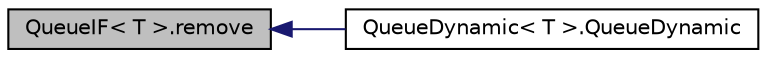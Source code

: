 digraph G
{
  edge [fontname="Helvetica",fontsize="10",labelfontname="Helvetica",labelfontsize="10"];
  node [fontname="Helvetica",fontsize="10",shape=record];
  rankdir="LR";
  Node1 [label="QueueIF\< T \>.remove",height=0.2,width=0.4,color="black", fillcolor="grey75", style="filled" fontcolor="black"];
  Node1 -> Node2 [dir="back",color="midnightblue",fontsize="10",style="solid",fontname="Helvetica"];
  Node2 [label="QueueDynamic\< T \>.QueueDynamic",height=0.2,width=0.4,color="black", fillcolor="white", style="filled",URL="$d6/d53/classQueueDynamic_3_01T_01_4.html#af30af288664bb077697403d9be665a78"];
}
